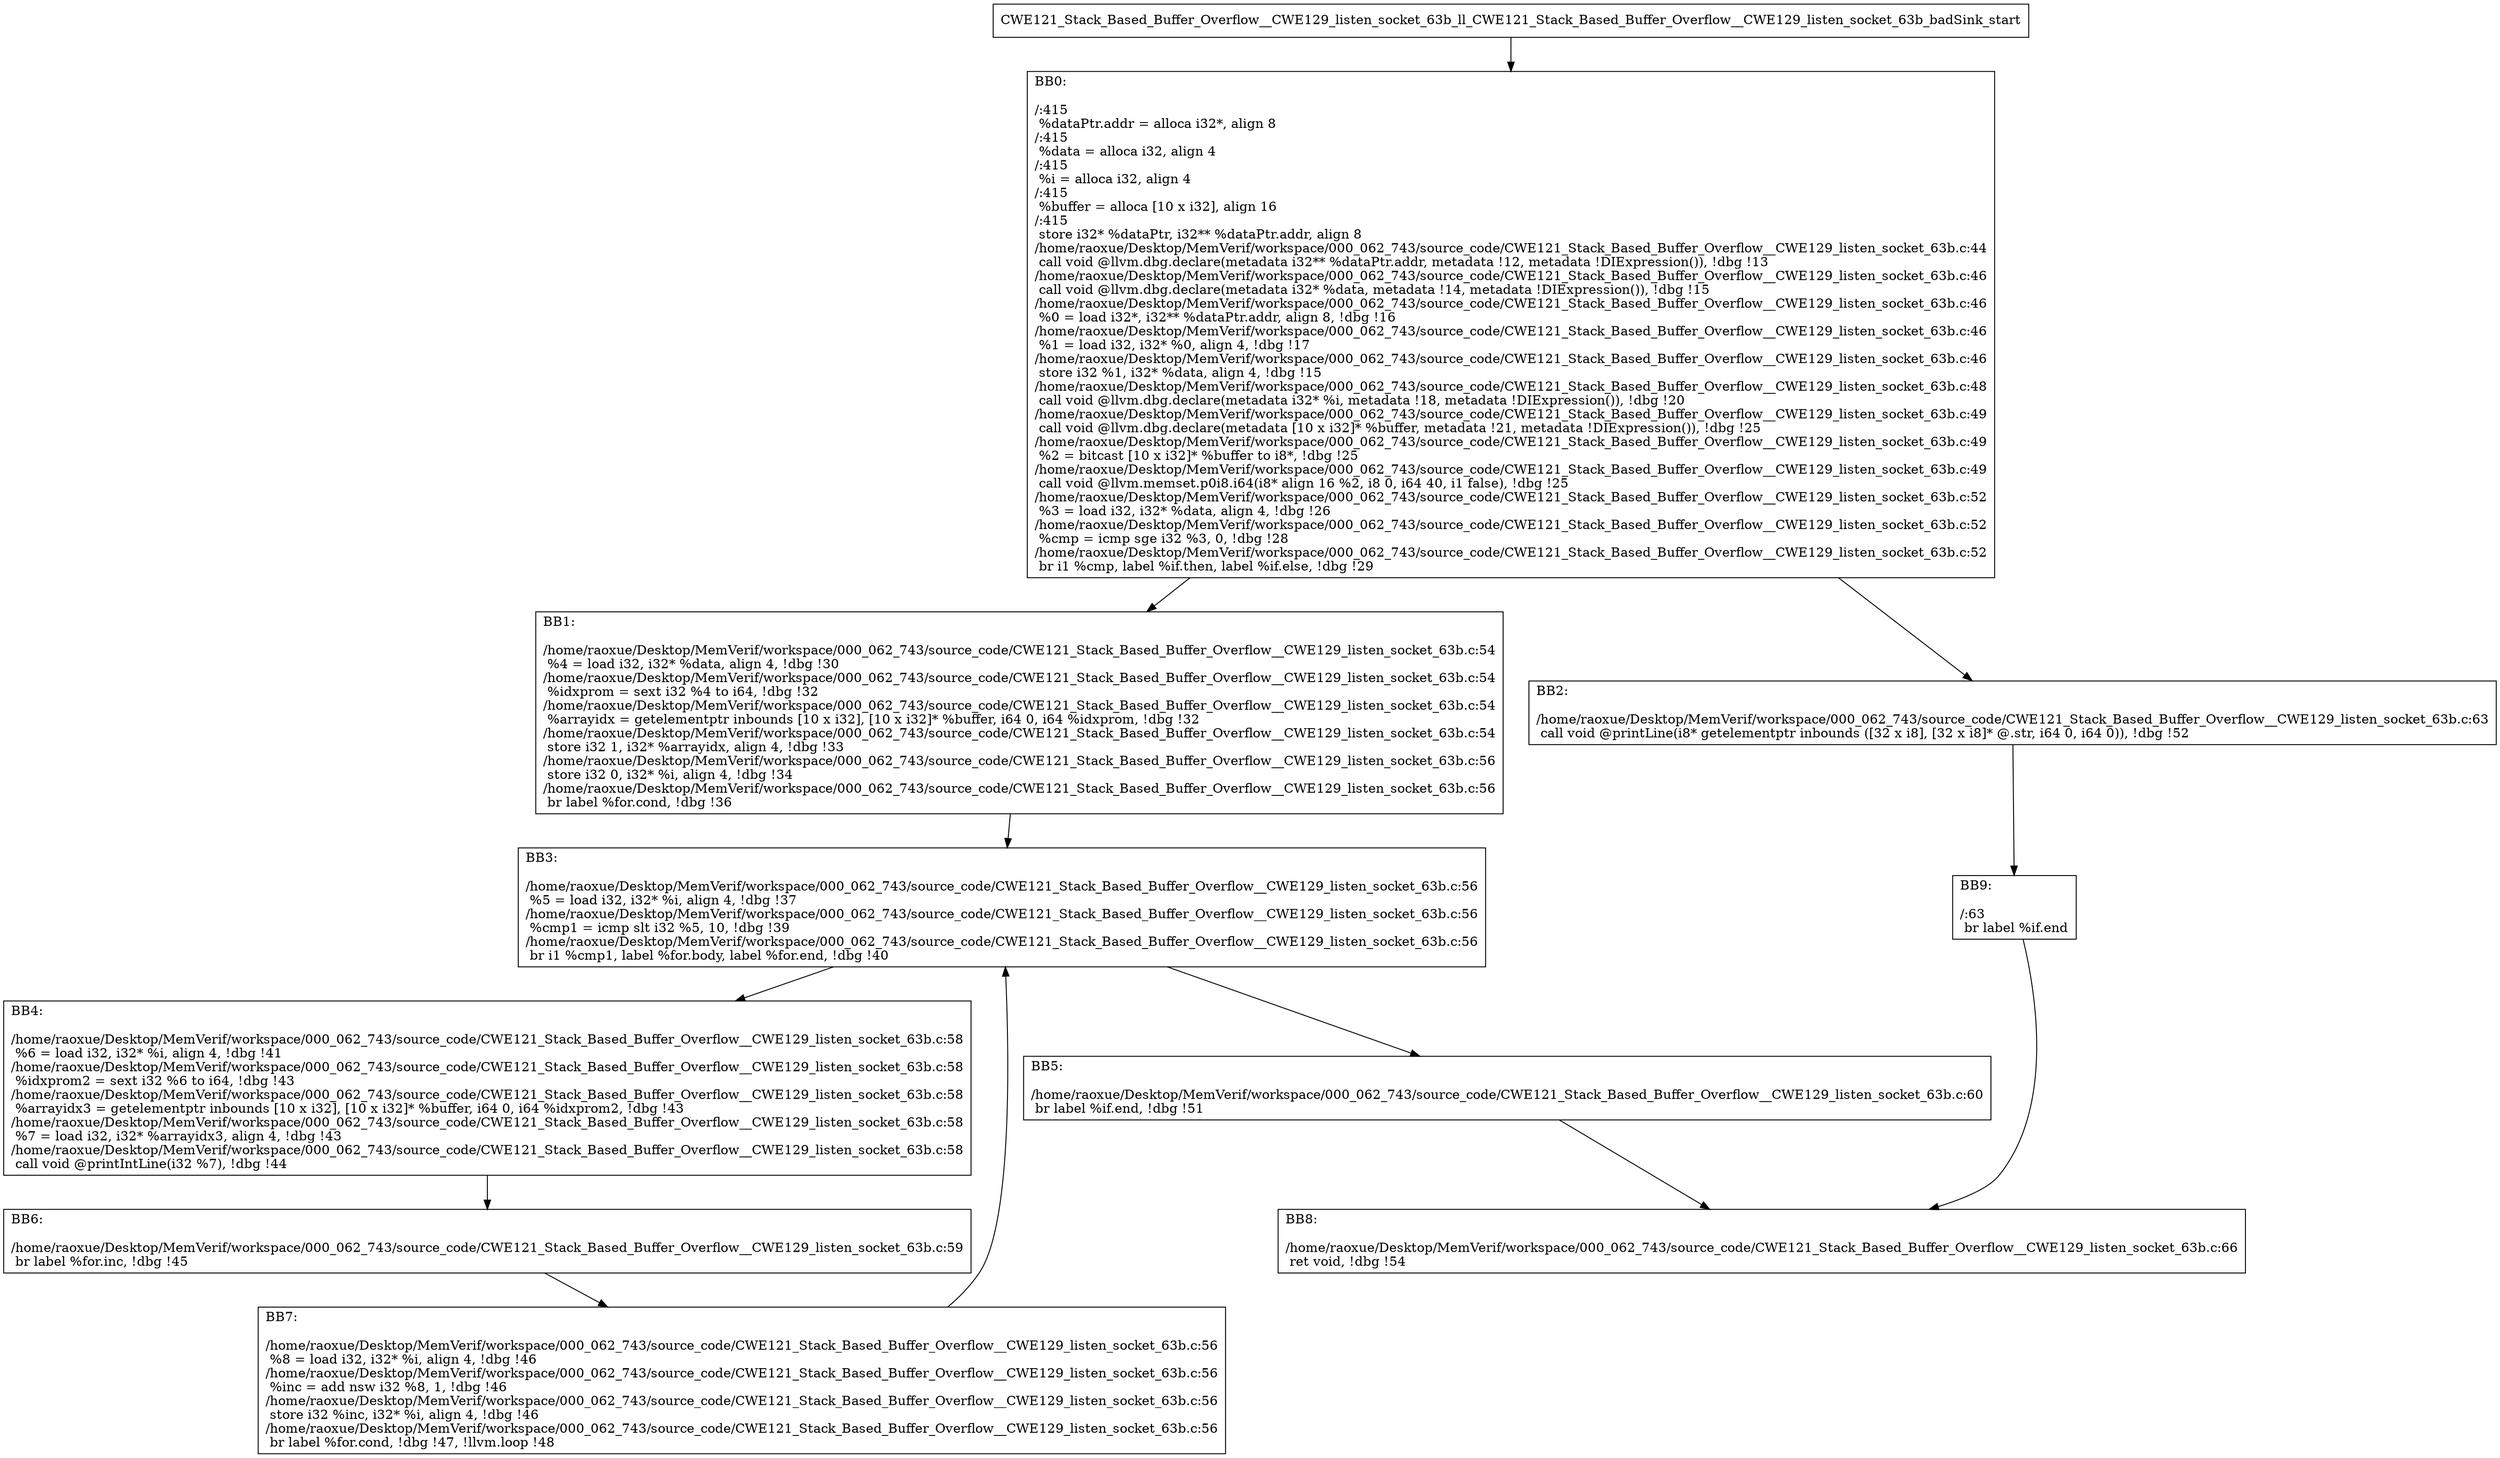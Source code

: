 digraph "CFG for'CWE121_Stack_Based_Buffer_Overflow__CWE129_listen_socket_63b_ll_CWE121_Stack_Based_Buffer_Overflow__CWE129_listen_socket_63b_badSink' function" {
	BBCWE121_Stack_Based_Buffer_Overflow__CWE129_listen_socket_63b_ll_CWE121_Stack_Based_Buffer_Overflow__CWE129_listen_socket_63b_badSink_start[shape=record,label="{CWE121_Stack_Based_Buffer_Overflow__CWE129_listen_socket_63b_ll_CWE121_Stack_Based_Buffer_Overflow__CWE129_listen_socket_63b_badSink_start}"];
	BBCWE121_Stack_Based_Buffer_Overflow__CWE129_listen_socket_63b_ll_CWE121_Stack_Based_Buffer_Overflow__CWE129_listen_socket_63b_badSink_start-> CWE121_Stack_Based_Buffer_Overflow__CWE129_listen_socket_63b_ll_CWE121_Stack_Based_Buffer_Overflow__CWE129_listen_socket_63b_badSinkBB0;
	CWE121_Stack_Based_Buffer_Overflow__CWE129_listen_socket_63b_ll_CWE121_Stack_Based_Buffer_Overflow__CWE129_listen_socket_63b_badSinkBB0 [shape=record, label="{BB0:\l\l/:415\l
  %dataPtr.addr = alloca i32*, align 8\l
/:415\l
  %data = alloca i32, align 4\l
/:415\l
  %i = alloca i32, align 4\l
/:415\l
  %buffer = alloca [10 x i32], align 16\l
/:415\l
  store i32* %dataPtr, i32** %dataPtr.addr, align 8\l
/home/raoxue/Desktop/MemVerif/workspace/000_062_743/source_code/CWE121_Stack_Based_Buffer_Overflow__CWE129_listen_socket_63b.c:44\l
  call void @llvm.dbg.declare(metadata i32** %dataPtr.addr, metadata !12, metadata !DIExpression()), !dbg !13\l
/home/raoxue/Desktop/MemVerif/workspace/000_062_743/source_code/CWE121_Stack_Based_Buffer_Overflow__CWE129_listen_socket_63b.c:46\l
  call void @llvm.dbg.declare(metadata i32* %data, metadata !14, metadata !DIExpression()), !dbg !15\l
/home/raoxue/Desktop/MemVerif/workspace/000_062_743/source_code/CWE121_Stack_Based_Buffer_Overflow__CWE129_listen_socket_63b.c:46\l
  %0 = load i32*, i32** %dataPtr.addr, align 8, !dbg !16\l
/home/raoxue/Desktop/MemVerif/workspace/000_062_743/source_code/CWE121_Stack_Based_Buffer_Overflow__CWE129_listen_socket_63b.c:46\l
  %1 = load i32, i32* %0, align 4, !dbg !17\l
/home/raoxue/Desktop/MemVerif/workspace/000_062_743/source_code/CWE121_Stack_Based_Buffer_Overflow__CWE129_listen_socket_63b.c:46\l
  store i32 %1, i32* %data, align 4, !dbg !15\l
/home/raoxue/Desktop/MemVerif/workspace/000_062_743/source_code/CWE121_Stack_Based_Buffer_Overflow__CWE129_listen_socket_63b.c:48\l
  call void @llvm.dbg.declare(metadata i32* %i, metadata !18, metadata !DIExpression()), !dbg !20\l
/home/raoxue/Desktop/MemVerif/workspace/000_062_743/source_code/CWE121_Stack_Based_Buffer_Overflow__CWE129_listen_socket_63b.c:49\l
  call void @llvm.dbg.declare(metadata [10 x i32]* %buffer, metadata !21, metadata !DIExpression()), !dbg !25\l
/home/raoxue/Desktop/MemVerif/workspace/000_062_743/source_code/CWE121_Stack_Based_Buffer_Overflow__CWE129_listen_socket_63b.c:49\l
  %2 = bitcast [10 x i32]* %buffer to i8*, !dbg !25\l
/home/raoxue/Desktop/MemVerif/workspace/000_062_743/source_code/CWE121_Stack_Based_Buffer_Overflow__CWE129_listen_socket_63b.c:49\l
  call void @llvm.memset.p0i8.i64(i8* align 16 %2, i8 0, i64 40, i1 false), !dbg !25\l
/home/raoxue/Desktop/MemVerif/workspace/000_062_743/source_code/CWE121_Stack_Based_Buffer_Overflow__CWE129_listen_socket_63b.c:52\l
  %3 = load i32, i32* %data, align 4, !dbg !26\l
/home/raoxue/Desktop/MemVerif/workspace/000_062_743/source_code/CWE121_Stack_Based_Buffer_Overflow__CWE129_listen_socket_63b.c:52\l
  %cmp = icmp sge i32 %3, 0, !dbg !28\l
/home/raoxue/Desktop/MemVerif/workspace/000_062_743/source_code/CWE121_Stack_Based_Buffer_Overflow__CWE129_listen_socket_63b.c:52\l
  br i1 %cmp, label %if.then, label %if.else, !dbg !29\l
}"];
	CWE121_Stack_Based_Buffer_Overflow__CWE129_listen_socket_63b_ll_CWE121_Stack_Based_Buffer_Overflow__CWE129_listen_socket_63b_badSinkBB0-> CWE121_Stack_Based_Buffer_Overflow__CWE129_listen_socket_63b_ll_CWE121_Stack_Based_Buffer_Overflow__CWE129_listen_socket_63b_badSinkBB1;
	CWE121_Stack_Based_Buffer_Overflow__CWE129_listen_socket_63b_ll_CWE121_Stack_Based_Buffer_Overflow__CWE129_listen_socket_63b_badSinkBB0-> CWE121_Stack_Based_Buffer_Overflow__CWE129_listen_socket_63b_ll_CWE121_Stack_Based_Buffer_Overflow__CWE129_listen_socket_63b_badSinkBB2;
	CWE121_Stack_Based_Buffer_Overflow__CWE129_listen_socket_63b_ll_CWE121_Stack_Based_Buffer_Overflow__CWE129_listen_socket_63b_badSinkBB1 [shape=record, label="{BB1:\l\l/home/raoxue/Desktop/MemVerif/workspace/000_062_743/source_code/CWE121_Stack_Based_Buffer_Overflow__CWE129_listen_socket_63b.c:54\l
  %4 = load i32, i32* %data, align 4, !dbg !30\l
/home/raoxue/Desktop/MemVerif/workspace/000_062_743/source_code/CWE121_Stack_Based_Buffer_Overflow__CWE129_listen_socket_63b.c:54\l
  %idxprom = sext i32 %4 to i64, !dbg !32\l
/home/raoxue/Desktop/MemVerif/workspace/000_062_743/source_code/CWE121_Stack_Based_Buffer_Overflow__CWE129_listen_socket_63b.c:54\l
  %arrayidx = getelementptr inbounds [10 x i32], [10 x i32]* %buffer, i64 0, i64 %idxprom, !dbg !32\l
/home/raoxue/Desktop/MemVerif/workspace/000_062_743/source_code/CWE121_Stack_Based_Buffer_Overflow__CWE129_listen_socket_63b.c:54\l
  store i32 1, i32* %arrayidx, align 4, !dbg !33\l
/home/raoxue/Desktop/MemVerif/workspace/000_062_743/source_code/CWE121_Stack_Based_Buffer_Overflow__CWE129_listen_socket_63b.c:56\l
  store i32 0, i32* %i, align 4, !dbg !34\l
/home/raoxue/Desktop/MemVerif/workspace/000_062_743/source_code/CWE121_Stack_Based_Buffer_Overflow__CWE129_listen_socket_63b.c:56\l
  br label %for.cond, !dbg !36\l
}"];
	CWE121_Stack_Based_Buffer_Overflow__CWE129_listen_socket_63b_ll_CWE121_Stack_Based_Buffer_Overflow__CWE129_listen_socket_63b_badSinkBB1-> CWE121_Stack_Based_Buffer_Overflow__CWE129_listen_socket_63b_ll_CWE121_Stack_Based_Buffer_Overflow__CWE129_listen_socket_63b_badSinkBB3;
	CWE121_Stack_Based_Buffer_Overflow__CWE129_listen_socket_63b_ll_CWE121_Stack_Based_Buffer_Overflow__CWE129_listen_socket_63b_badSinkBB3 [shape=record, label="{BB3:\l\l/home/raoxue/Desktop/MemVerif/workspace/000_062_743/source_code/CWE121_Stack_Based_Buffer_Overflow__CWE129_listen_socket_63b.c:56\l
  %5 = load i32, i32* %i, align 4, !dbg !37\l
/home/raoxue/Desktop/MemVerif/workspace/000_062_743/source_code/CWE121_Stack_Based_Buffer_Overflow__CWE129_listen_socket_63b.c:56\l
  %cmp1 = icmp slt i32 %5, 10, !dbg !39\l
/home/raoxue/Desktop/MemVerif/workspace/000_062_743/source_code/CWE121_Stack_Based_Buffer_Overflow__CWE129_listen_socket_63b.c:56\l
  br i1 %cmp1, label %for.body, label %for.end, !dbg !40\l
}"];
	CWE121_Stack_Based_Buffer_Overflow__CWE129_listen_socket_63b_ll_CWE121_Stack_Based_Buffer_Overflow__CWE129_listen_socket_63b_badSinkBB3-> CWE121_Stack_Based_Buffer_Overflow__CWE129_listen_socket_63b_ll_CWE121_Stack_Based_Buffer_Overflow__CWE129_listen_socket_63b_badSinkBB4;
	CWE121_Stack_Based_Buffer_Overflow__CWE129_listen_socket_63b_ll_CWE121_Stack_Based_Buffer_Overflow__CWE129_listen_socket_63b_badSinkBB3-> CWE121_Stack_Based_Buffer_Overflow__CWE129_listen_socket_63b_ll_CWE121_Stack_Based_Buffer_Overflow__CWE129_listen_socket_63b_badSinkBB5;
	CWE121_Stack_Based_Buffer_Overflow__CWE129_listen_socket_63b_ll_CWE121_Stack_Based_Buffer_Overflow__CWE129_listen_socket_63b_badSinkBB4 [shape=record, label="{BB4:\l\l/home/raoxue/Desktop/MemVerif/workspace/000_062_743/source_code/CWE121_Stack_Based_Buffer_Overflow__CWE129_listen_socket_63b.c:58\l
  %6 = load i32, i32* %i, align 4, !dbg !41\l
/home/raoxue/Desktop/MemVerif/workspace/000_062_743/source_code/CWE121_Stack_Based_Buffer_Overflow__CWE129_listen_socket_63b.c:58\l
  %idxprom2 = sext i32 %6 to i64, !dbg !43\l
/home/raoxue/Desktop/MemVerif/workspace/000_062_743/source_code/CWE121_Stack_Based_Buffer_Overflow__CWE129_listen_socket_63b.c:58\l
  %arrayidx3 = getelementptr inbounds [10 x i32], [10 x i32]* %buffer, i64 0, i64 %idxprom2, !dbg !43\l
/home/raoxue/Desktop/MemVerif/workspace/000_062_743/source_code/CWE121_Stack_Based_Buffer_Overflow__CWE129_listen_socket_63b.c:58\l
  %7 = load i32, i32* %arrayidx3, align 4, !dbg !43\l
/home/raoxue/Desktop/MemVerif/workspace/000_062_743/source_code/CWE121_Stack_Based_Buffer_Overflow__CWE129_listen_socket_63b.c:58\l
  call void @printIntLine(i32 %7), !dbg !44\l
}"];
	CWE121_Stack_Based_Buffer_Overflow__CWE129_listen_socket_63b_ll_CWE121_Stack_Based_Buffer_Overflow__CWE129_listen_socket_63b_badSinkBB4-> CWE121_Stack_Based_Buffer_Overflow__CWE129_listen_socket_63b_ll_CWE121_Stack_Based_Buffer_Overflow__CWE129_listen_socket_63b_badSinkBB6;
	CWE121_Stack_Based_Buffer_Overflow__CWE129_listen_socket_63b_ll_CWE121_Stack_Based_Buffer_Overflow__CWE129_listen_socket_63b_badSinkBB6 [shape=record, label="{BB6:\l\l/home/raoxue/Desktop/MemVerif/workspace/000_062_743/source_code/CWE121_Stack_Based_Buffer_Overflow__CWE129_listen_socket_63b.c:59\l
  br label %for.inc, !dbg !45\l
}"];
	CWE121_Stack_Based_Buffer_Overflow__CWE129_listen_socket_63b_ll_CWE121_Stack_Based_Buffer_Overflow__CWE129_listen_socket_63b_badSinkBB6-> CWE121_Stack_Based_Buffer_Overflow__CWE129_listen_socket_63b_ll_CWE121_Stack_Based_Buffer_Overflow__CWE129_listen_socket_63b_badSinkBB7;
	CWE121_Stack_Based_Buffer_Overflow__CWE129_listen_socket_63b_ll_CWE121_Stack_Based_Buffer_Overflow__CWE129_listen_socket_63b_badSinkBB7 [shape=record, label="{BB7:\l\l/home/raoxue/Desktop/MemVerif/workspace/000_062_743/source_code/CWE121_Stack_Based_Buffer_Overflow__CWE129_listen_socket_63b.c:56\l
  %8 = load i32, i32* %i, align 4, !dbg !46\l
/home/raoxue/Desktop/MemVerif/workspace/000_062_743/source_code/CWE121_Stack_Based_Buffer_Overflow__CWE129_listen_socket_63b.c:56\l
  %inc = add nsw i32 %8, 1, !dbg !46\l
/home/raoxue/Desktop/MemVerif/workspace/000_062_743/source_code/CWE121_Stack_Based_Buffer_Overflow__CWE129_listen_socket_63b.c:56\l
  store i32 %inc, i32* %i, align 4, !dbg !46\l
/home/raoxue/Desktop/MemVerif/workspace/000_062_743/source_code/CWE121_Stack_Based_Buffer_Overflow__CWE129_listen_socket_63b.c:56\l
  br label %for.cond, !dbg !47, !llvm.loop !48\l
}"];
	CWE121_Stack_Based_Buffer_Overflow__CWE129_listen_socket_63b_ll_CWE121_Stack_Based_Buffer_Overflow__CWE129_listen_socket_63b_badSinkBB7-> CWE121_Stack_Based_Buffer_Overflow__CWE129_listen_socket_63b_ll_CWE121_Stack_Based_Buffer_Overflow__CWE129_listen_socket_63b_badSinkBB3;
	CWE121_Stack_Based_Buffer_Overflow__CWE129_listen_socket_63b_ll_CWE121_Stack_Based_Buffer_Overflow__CWE129_listen_socket_63b_badSinkBB5 [shape=record, label="{BB5:\l\l/home/raoxue/Desktop/MemVerif/workspace/000_062_743/source_code/CWE121_Stack_Based_Buffer_Overflow__CWE129_listen_socket_63b.c:60\l
  br label %if.end, !dbg !51\l
}"];
	CWE121_Stack_Based_Buffer_Overflow__CWE129_listen_socket_63b_ll_CWE121_Stack_Based_Buffer_Overflow__CWE129_listen_socket_63b_badSinkBB5-> CWE121_Stack_Based_Buffer_Overflow__CWE129_listen_socket_63b_ll_CWE121_Stack_Based_Buffer_Overflow__CWE129_listen_socket_63b_badSinkBB8;
	CWE121_Stack_Based_Buffer_Overflow__CWE129_listen_socket_63b_ll_CWE121_Stack_Based_Buffer_Overflow__CWE129_listen_socket_63b_badSinkBB2 [shape=record, label="{BB2:\l\l/home/raoxue/Desktop/MemVerif/workspace/000_062_743/source_code/CWE121_Stack_Based_Buffer_Overflow__CWE129_listen_socket_63b.c:63\l
  call void @printLine(i8* getelementptr inbounds ([32 x i8], [32 x i8]* @.str, i64 0, i64 0)), !dbg !52\l
}"];
	CWE121_Stack_Based_Buffer_Overflow__CWE129_listen_socket_63b_ll_CWE121_Stack_Based_Buffer_Overflow__CWE129_listen_socket_63b_badSinkBB2-> CWE121_Stack_Based_Buffer_Overflow__CWE129_listen_socket_63b_ll_CWE121_Stack_Based_Buffer_Overflow__CWE129_listen_socket_63b_badSinkBB9;
	CWE121_Stack_Based_Buffer_Overflow__CWE129_listen_socket_63b_ll_CWE121_Stack_Based_Buffer_Overflow__CWE129_listen_socket_63b_badSinkBB9 [shape=record, label="{BB9:\l\l/:63\l
  br label %if.end\l
}"];
	CWE121_Stack_Based_Buffer_Overflow__CWE129_listen_socket_63b_ll_CWE121_Stack_Based_Buffer_Overflow__CWE129_listen_socket_63b_badSinkBB9-> CWE121_Stack_Based_Buffer_Overflow__CWE129_listen_socket_63b_ll_CWE121_Stack_Based_Buffer_Overflow__CWE129_listen_socket_63b_badSinkBB8;
	CWE121_Stack_Based_Buffer_Overflow__CWE129_listen_socket_63b_ll_CWE121_Stack_Based_Buffer_Overflow__CWE129_listen_socket_63b_badSinkBB8 [shape=record, label="{BB8:\l\l/home/raoxue/Desktop/MemVerif/workspace/000_062_743/source_code/CWE121_Stack_Based_Buffer_Overflow__CWE129_listen_socket_63b.c:66\l
  ret void, !dbg !54\l
}"];
}
